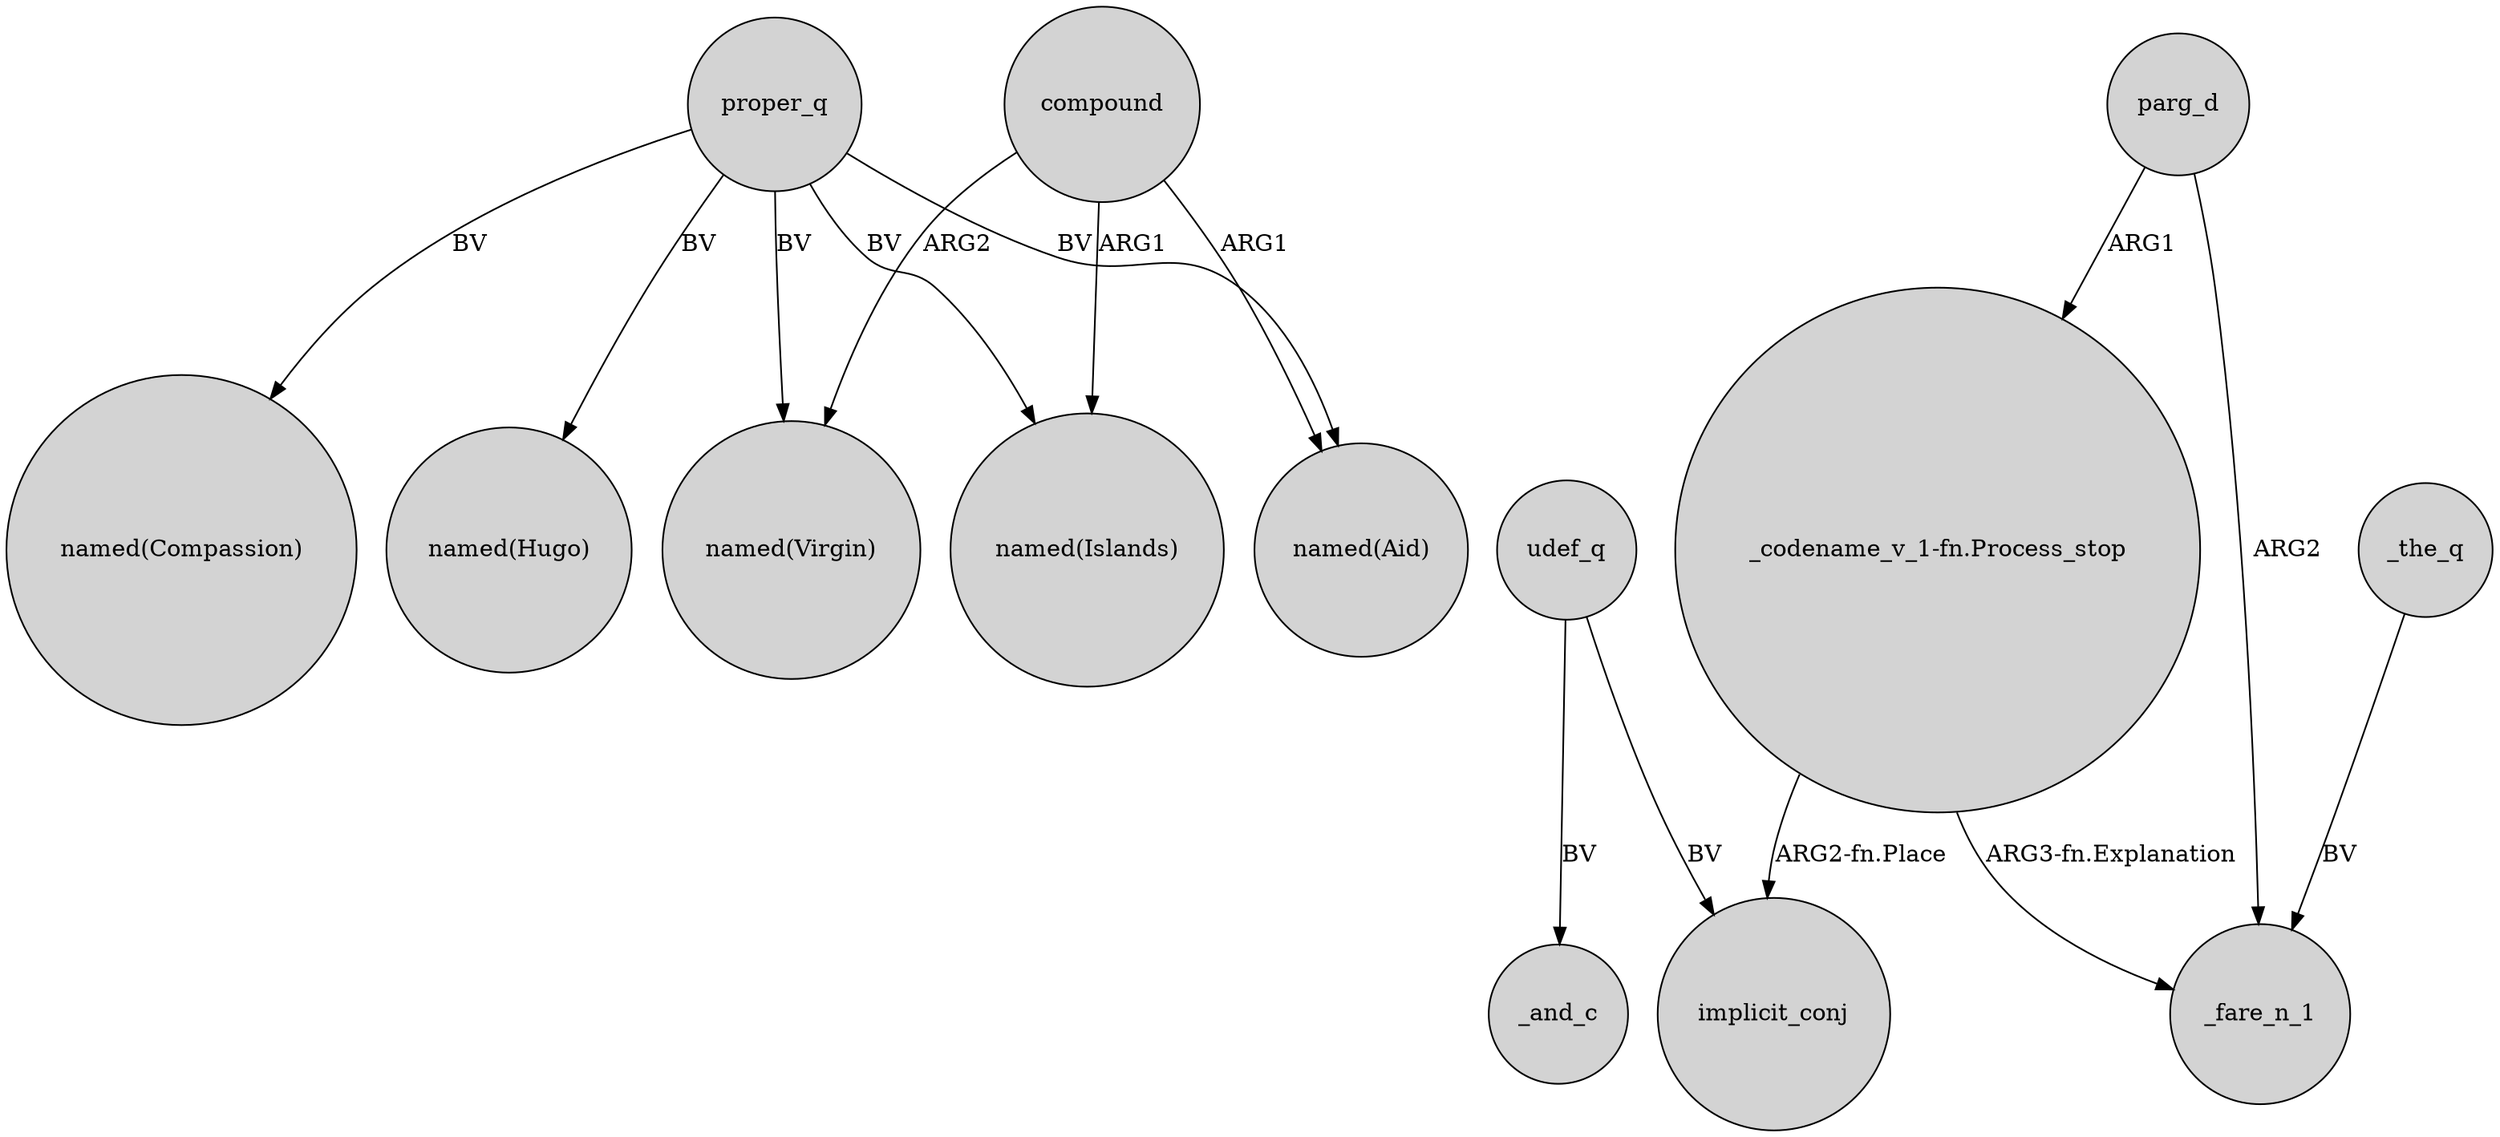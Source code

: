 digraph {
	node [shape=circle style=filled]
	proper_q -> "named(Hugo)" [label=BV]
	proper_q -> "named(Aid)" [label=BV]
	"_codename_v_1-fn.Process_stop" -> implicit_conj [label="ARG2-fn.Place"]
	udef_q -> _and_c [label=BV]
	compound -> "named(Virgin)" [label=ARG2]
	proper_q -> "named(Compassion)" [label=BV]
	proper_q -> "named(Islands)" [label=BV]
	parg_d -> "_codename_v_1-fn.Process_stop" [label=ARG1]
	compound -> "named(Islands)" [label=ARG1]
	compound -> "named(Aid)" [label=ARG1]
	proper_q -> "named(Virgin)" [label=BV]
	udef_q -> implicit_conj [label=BV]
	parg_d -> _fare_n_1 [label=ARG2]
	_the_q -> _fare_n_1 [label=BV]
	"_codename_v_1-fn.Process_stop" -> _fare_n_1 [label="ARG3-fn.Explanation"]
}
